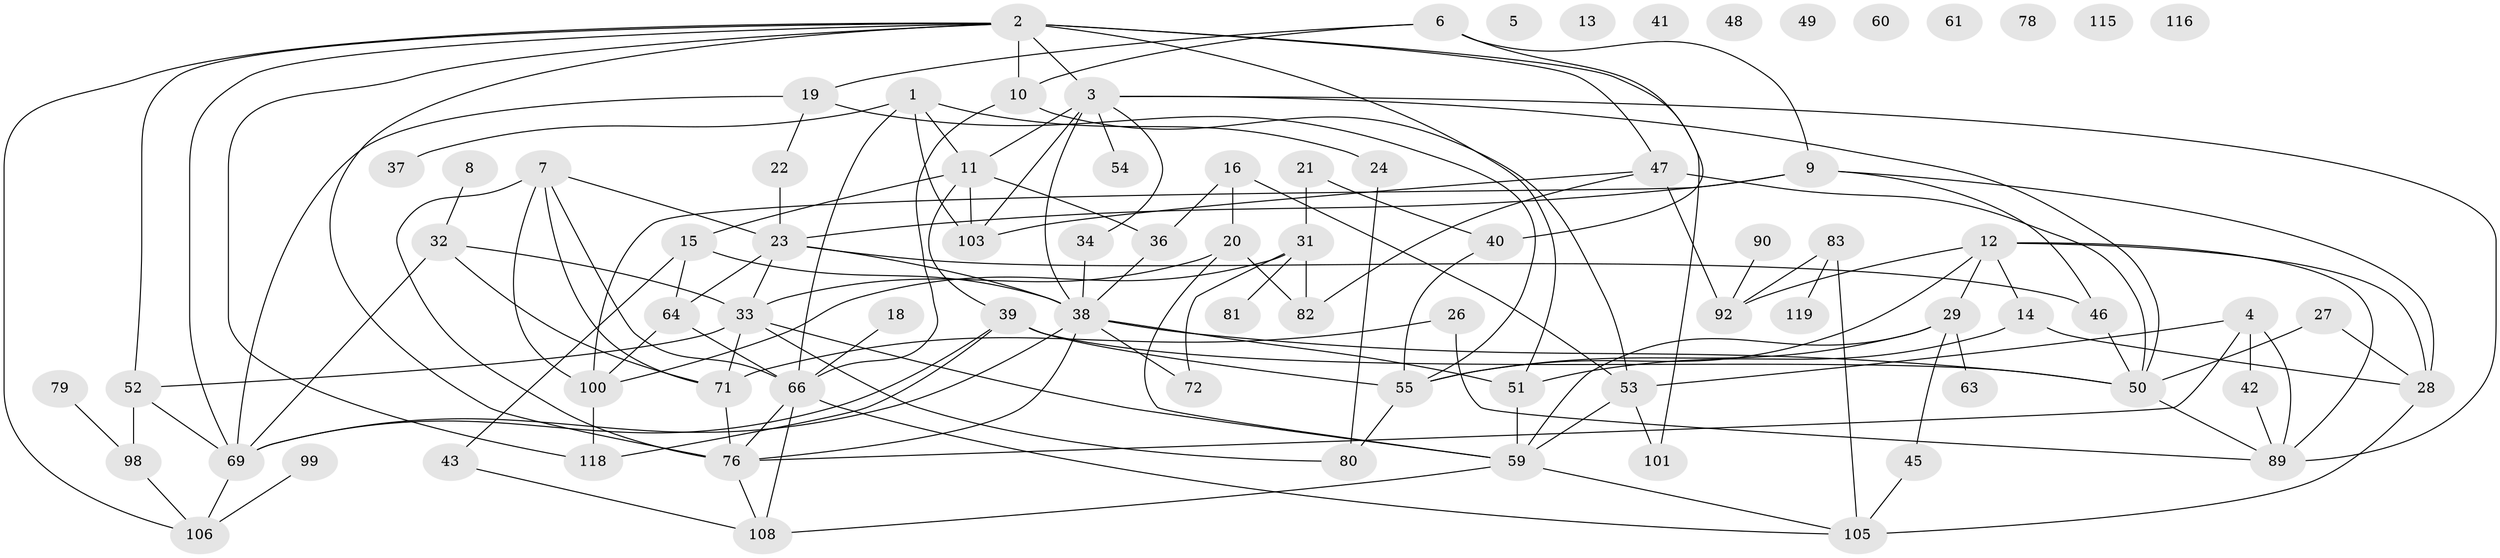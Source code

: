// original degree distribution, {4: 0.19166666666666668, 6: 0.041666666666666664, 3: 0.23333333333333334, 0: 0.075, 1: 0.125, 5: 0.13333333333333333, 2: 0.175, 7: 0.025}
// Generated by graph-tools (version 1.1) at 2025/41/03/06/25 10:41:22]
// undirected, 81 vertices, 140 edges
graph export_dot {
graph [start="1"]
  node [color=gray90,style=filled];
  1 [super="+95"];
  2 [super="+25"];
  3 [super="+35"];
  4 [super="+30"];
  5;
  6 [super="+73"];
  7 [super="+17"];
  8;
  9 [super="+96"];
  10;
  11 [super="+107"];
  12 [super="+44"];
  13;
  14;
  15;
  16 [super="+97"];
  18;
  19;
  20 [super="+85"];
  21;
  22;
  23 [super="+111"];
  24 [super="+110"];
  26;
  27 [super="+57"];
  28 [super="+113"];
  29 [super="+56"];
  31 [super="+62"];
  32 [super="+68"];
  33 [super="+84"];
  34 [super="+86"];
  36 [super="+75"];
  37;
  38 [super="+65"];
  39 [super="+70"];
  40 [super="+58"];
  41;
  42;
  43 [super="+87"];
  45;
  46;
  47 [super="+67"];
  48;
  49 [super="+112"];
  50 [super="+114"];
  51;
  52;
  53 [super="+109"];
  54;
  55 [super="+104"];
  59 [super="+74"];
  60;
  61;
  63;
  64 [super="+117"];
  66 [super="+88"];
  69 [super="+91"];
  71;
  72;
  76 [super="+77"];
  78;
  79;
  80 [super="+102"];
  81;
  82;
  83;
  89 [super="+93"];
  90;
  92 [super="+94"];
  98;
  99;
  100 [super="+120"];
  101;
  103;
  105;
  106;
  108;
  115;
  116;
  118;
  119;
  1 -- 24;
  1 -- 103;
  1 -- 66;
  1 -- 11;
  1 -- 37;
  2 -- 10;
  2 -- 101;
  2 -- 3 [weight=2];
  2 -- 51;
  2 -- 69;
  2 -- 52;
  2 -- 118;
  2 -- 106;
  2 -- 47;
  2 -- 76;
  3 -- 54;
  3 -- 103;
  3 -- 34;
  3 -- 50;
  3 -- 38;
  3 -- 89;
  3 -- 11;
  4 -- 42;
  4 -- 89;
  4 -- 53;
  4 -- 76;
  6 -- 19;
  6 -- 40;
  6 -- 9;
  6 -- 10;
  7 -- 66;
  7 -- 100;
  7 -- 23;
  7 -- 71;
  7 -- 76 [weight=2];
  8 -- 32;
  9 -- 46;
  9 -- 100;
  9 -- 23;
  9 -- 28;
  10 -- 53;
  10 -- 66;
  11 -- 15;
  11 -- 36;
  11 -- 39;
  11 -- 103;
  12 -- 14;
  12 -- 92;
  12 -- 29;
  12 -- 89;
  12 -- 55;
  12 -- 28;
  14 -- 51;
  14 -- 28;
  15 -- 38;
  15 -- 64;
  15 -- 43;
  16 -- 36;
  16 -- 53;
  16 -- 20;
  18 -- 66;
  19 -- 22;
  19 -- 55;
  19 -- 69;
  20 -- 82;
  20 -- 33;
  20 -- 59;
  21 -- 31 [weight=2];
  21 -- 40;
  22 -- 23;
  23 -- 33;
  23 -- 46;
  23 -- 64;
  23 -- 38;
  24 -- 80;
  26 -- 71;
  26 -- 89;
  27 -- 50;
  27 -- 28;
  28 -- 105;
  29 -- 45;
  29 -- 63;
  29 -- 59;
  29 -- 55;
  31 -- 72;
  31 -- 82;
  31 -- 81;
  31 -- 100;
  32 -- 69;
  32 -- 33;
  32 -- 71;
  33 -- 52;
  33 -- 71;
  33 -- 59;
  33 -- 80;
  34 -- 38;
  36 -- 38;
  38 -- 51;
  38 -- 50;
  38 -- 69;
  38 -- 72;
  38 -- 76;
  39 -- 69;
  39 -- 118;
  39 -- 50;
  39 -- 55;
  40 -- 55;
  42 -- 89;
  43 -- 108;
  45 -- 105;
  46 -- 50;
  47 -- 103;
  47 -- 50;
  47 -- 82;
  47 -- 92;
  50 -- 89;
  51 -- 59;
  52 -- 69;
  52 -- 98;
  53 -- 59;
  53 -- 101;
  55 -- 80;
  59 -- 105;
  59 -- 108;
  64 -- 66;
  64 -- 100;
  66 -- 76;
  66 -- 105;
  66 -- 108;
  69 -- 106;
  71 -- 76;
  76 -- 108;
  79 -- 98;
  83 -- 105;
  83 -- 119;
  83 -- 92;
  90 -- 92;
  98 -- 106;
  99 -- 106;
  100 -- 118;
}
